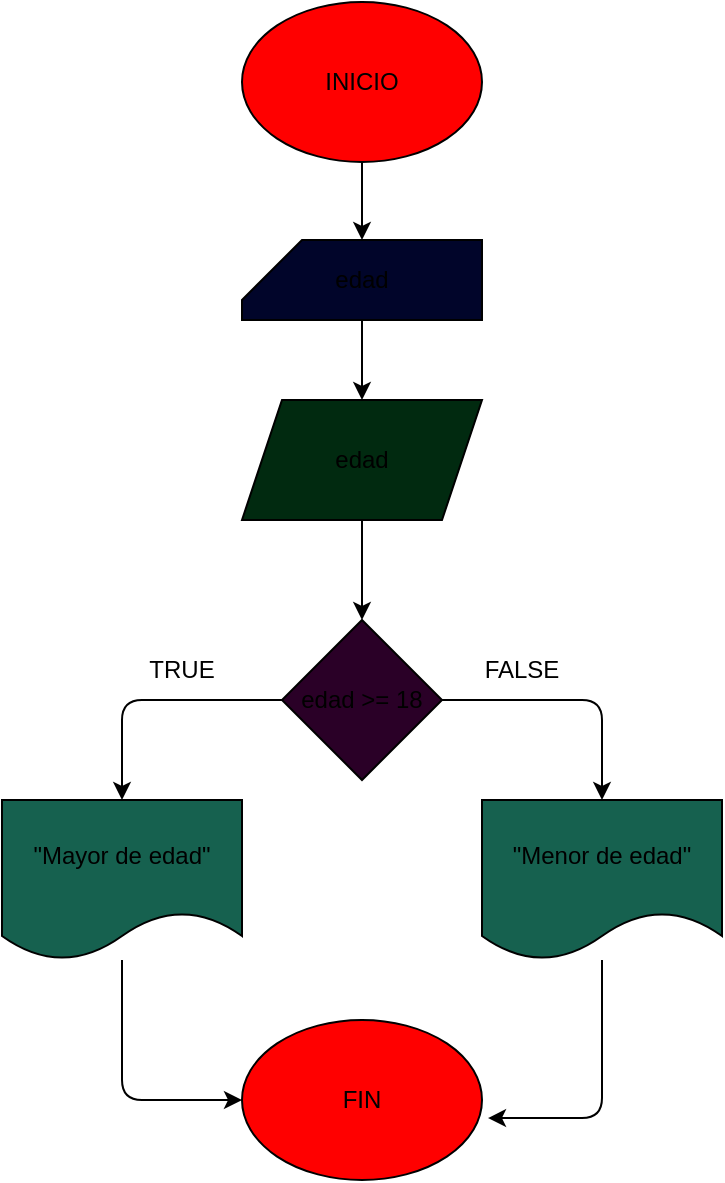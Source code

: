 <mxfile>
    <diagram id="wl5zxq8FDopw2as2-h1m" name="Página-1">
        <mxGraphModel dx="1060" dy="1641" grid="1" gridSize="10" guides="1" tooltips="1" connect="1" arrows="1" fold="1" page="1" pageScale="1" pageWidth="827" pageHeight="1169" math="0" shadow="0">
            <root>
                <mxCell id="0"/>
                <mxCell id="1" parent="0"/>
                <mxCell id="4" style="edgeStyle=none;html=1;" edge="1" parent="1" source="2" target="3">
                    <mxGeometry relative="1" as="geometry"/>
                </mxCell>
                <mxCell id="2" value="INICIO" style="ellipse;whiteSpace=wrap;html=1;fillColor=#FF0000;" vertex="1" parent="1">
                    <mxGeometry x="140" y="-1169" width="120" height="80" as="geometry"/>
                </mxCell>
                <mxCell id="6" style="edgeStyle=none;html=1;entryX=0.5;entryY=0;entryDx=0;entryDy=0;" edge="1" parent="1" source="3" target="5">
                    <mxGeometry relative="1" as="geometry"/>
                </mxCell>
                <mxCell id="3" value="edad" style="shape=card;whiteSpace=wrap;html=1;fillColor=#01052A;" vertex="1" parent="1">
                    <mxGeometry x="140" y="-1050" width="120" height="40" as="geometry"/>
                </mxCell>
                <mxCell id="20" style="edgeStyle=none;html=1;exitX=0.5;exitY=1;exitDx=0;exitDy=0;entryX=0.5;entryY=0;entryDx=0;entryDy=0;" edge="1" parent="1" source="5" target="7">
                    <mxGeometry relative="1" as="geometry"/>
                </mxCell>
                <mxCell id="5" value="edad" style="shape=parallelogram;perimeter=parallelogramPerimeter;whiteSpace=wrap;html=1;fixedSize=1;fillColor=#012A10;" vertex="1" parent="1">
                    <mxGeometry x="140" y="-970" width="120" height="60" as="geometry"/>
                </mxCell>
                <mxCell id="12" style="edgeStyle=none;html=1;entryX=0.5;entryY=0;entryDx=0;entryDy=0;" edge="1" parent="1" source="7">
                    <mxGeometry relative="1" as="geometry">
                        <mxPoint x="320" y="-770" as="targetPoint"/>
                        <Array as="points">
                            <mxPoint x="320" y="-820"/>
                            <mxPoint x="320" y="-790"/>
                        </Array>
                    </mxGeometry>
                </mxCell>
                <mxCell id="13" style="edgeStyle=none;html=1;exitX=0;exitY=0.5;exitDx=0;exitDy=0;entryX=0.5;entryY=0;entryDx=0;entryDy=0;" edge="1" parent="1" source="7" target="8">
                    <mxGeometry relative="1" as="geometry">
                        <mxPoint x="20" y="-820" as="targetPoint"/>
                        <Array as="points">
                            <mxPoint x="80" y="-820"/>
                            <mxPoint x="80" y="-800"/>
                        </Array>
                    </mxGeometry>
                </mxCell>
                <mxCell id="7" value="edad &amp;gt;= 18" style="rhombus;whiteSpace=wrap;html=1;fillColor=#2A0027;" vertex="1" parent="1">
                    <mxGeometry x="160" y="-860" width="80" height="80" as="geometry"/>
                </mxCell>
                <mxCell id="16" style="edgeStyle=none;html=1;entryX=0;entryY=0.5;entryDx=0;entryDy=0;" edge="1" parent="1" source="8" target="15">
                    <mxGeometry relative="1" as="geometry">
                        <Array as="points">
                            <mxPoint x="80" y="-620"/>
                        </Array>
                    </mxGeometry>
                </mxCell>
                <mxCell id="8" value="&quot;Mayor de edad&quot;" style="shape=document;whiteSpace=wrap;html=1;boundedLbl=1;fillColor=#16614F;" vertex="1" parent="1">
                    <mxGeometry x="20" y="-770" width="120" height="80" as="geometry"/>
                </mxCell>
                <mxCell id="17" style="edgeStyle=none;html=1;entryX=1.025;entryY=0.613;entryDx=0;entryDy=0;entryPerimeter=0;" edge="1" parent="1" target="15">
                    <mxGeometry relative="1" as="geometry">
                        <mxPoint x="320" y="-690" as="sourcePoint"/>
                        <Array as="points">
                            <mxPoint x="320" y="-611"/>
                        </Array>
                    </mxGeometry>
                </mxCell>
                <mxCell id="15" value="FIN" style="ellipse;whiteSpace=wrap;html=1;fillColor=#FF0000;" vertex="1" parent="1">
                    <mxGeometry x="140" y="-660" width="120" height="80" as="geometry"/>
                </mxCell>
                <mxCell id="18" value="&quot;Menor de edad&quot;" style="shape=document;whiteSpace=wrap;html=1;boundedLbl=1;fillColor=#16614F;" vertex="1" parent="1">
                    <mxGeometry x="260" y="-770" width="120" height="80" as="geometry"/>
                </mxCell>
                <mxCell id="21" value="TRUE" style="text;html=1;strokeColor=none;fillColor=none;align=center;verticalAlign=middle;whiteSpace=wrap;rounded=0;" vertex="1" parent="1">
                    <mxGeometry x="80" y="-850" width="60" height="30" as="geometry"/>
                </mxCell>
                <mxCell id="22" value="FALSE" style="text;html=1;strokeColor=none;fillColor=none;align=center;verticalAlign=middle;whiteSpace=wrap;rounded=0;" vertex="1" parent="1">
                    <mxGeometry x="250" y="-850" width="60" height="30" as="geometry"/>
                </mxCell>
            </root>
        </mxGraphModel>
    </diagram>
</mxfile>